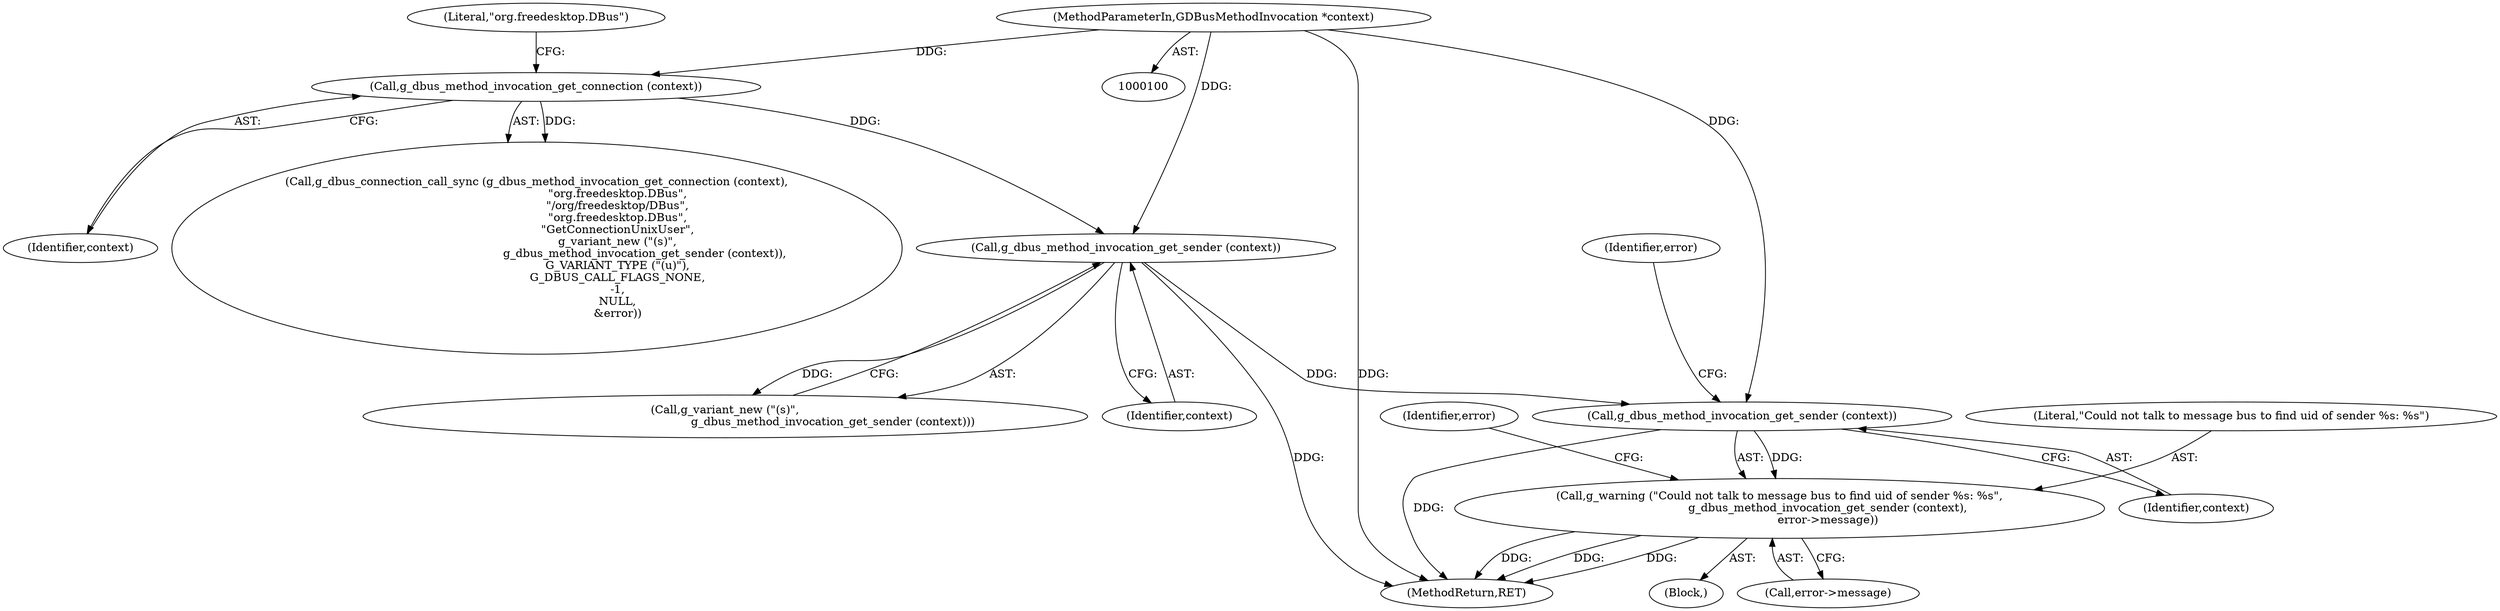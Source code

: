 digraph "0_accountsservice_26213aa0e0d8dca5f36cc23f6942525224cbe9f5@API" {
"1000137" [label="(Call,g_dbus_method_invocation_get_sender (context))"];
"1000120" [label="(Call,g_dbus_method_invocation_get_sender (context))"];
"1000112" [label="(Call,g_dbus_method_invocation_get_connection (context))"];
"1000101" [label="(MethodParameterIn,GDBusMethodInvocation *context)"];
"1000135" [label="(Call,g_warning (\"Could not talk to message bus to find uid of sender %s: %s\",\n                           g_dbus_method_invocation_get_sender (context),\n                           error->message))"];
"1000136" [label="(Literal,\"Could not talk to message bus to find uid of sender %s: %s\")"];
"1000121" [label="(Identifier,context)"];
"1000101" [label="(MethodParameterIn,GDBusMethodInvocation *context)"];
"1000154" [label="(MethodReturn,RET)"];
"1000111" [label="(Call,g_dbus_connection_call_sync (g_dbus_method_invocation_get_connection (context),\n                                             \"org.freedesktop.DBus\",\n                                             \"/org/freedesktop/DBus\",\n                                             \"org.freedesktop.DBus\",\n                                             \"GetConnectionUnixUser\",\n                                             g_variant_new (\"(s)\",\n                                                            g_dbus_method_invocation_get_sender (context)),\n                                             G_VARIANT_TYPE (\"(u)\"),\n                                             G_DBUS_CALL_FLAGS_NONE,\n                                             -1,\n                                             NULL,\n                                             &error))"];
"1000140" [label="(Identifier,error)"];
"1000137" [label="(Call,g_dbus_method_invocation_get_sender (context))"];
"1000112" [label="(Call,g_dbus_method_invocation_get_connection (context))"];
"1000118" [label="(Call,g_variant_new (\"(s)\",\n                                                            g_dbus_method_invocation_get_sender (context)))"];
"1000139" [label="(Call,error->message)"];
"1000120" [label="(Call,g_dbus_method_invocation_get_sender (context))"];
"1000114" [label="(Literal,\"org.freedesktop.DBus\")"];
"1000113" [label="(Identifier,context)"];
"1000135" [label="(Call,g_warning (\"Could not talk to message bus to find uid of sender %s: %s\",\n                           g_dbus_method_invocation_get_sender (context),\n                           error->message))"];
"1000138" [label="(Identifier,context)"];
"1000134" [label="(Block,)"];
"1000143" [label="(Identifier,error)"];
"1000137" -> "1000135"  [label="AST: "];
"1000137" -> "1000138"  [label="CFG: "];
"1000138" -> "1000137"  [label="AST: "];
"1000140" -> "1000137"  [label="CFG: "];
"1000137" -> "1000154"  [label="DDG: "];
"1000137" -> "1000135"  [label="DDG: "];
"1000120" -> "1000137"  [label="DDG: "];
"1000101" -> "1000137"  [label="DDG: "];
"1000120" -> "1000118"  [label="AST: "];
"1000120" -> "1000121"  [label="CFG: "];
"1000121" -> "1000120"  [label="AST: "];
"1000118" -> "1000120"  [label="CFG: "];
"1000120" -> "1000154"  [label="DDG: "];
"1000120" -> "1000118"  [label="DDG: "];
"1000112" -> "1000120"  [label="DDG: "];
"1000101" -> "1000120"  [label="DDG: "];
"1000112" -> "1000111"  [label="AST: "];
"1000112" -> "1000113"  [label="CFG: "];
"1000113" -> "1000112"  [label="AST: "];
"1000114" -> "1000112"  [label="CFG: "];
"1000112" -> "1000111"  [label="DDG: "];
"1000101" -> "1000112"  [label="DDG: "];
"1000101" -> "1000100"  [label="AST: "];
"1000101" -> "1000154"  [label="DDG: "];
"1000135" -> "1000134"  [label="AST: "];
"1000135" -> "1000139"  [label="CFG: "];
"1000136" -> "1000135"  [label="AST: "];
"1000139" -> "1000135"  [label="AST: "];
"1000143" -> "1000135"  [label="CFG: "];
"1000135" -> "1000154"  [label="DDG: "];
"1000135" -> "1000154"  [label="DDG: "];
"1000135" -> "1000154"  [label="DDG: "];
}
